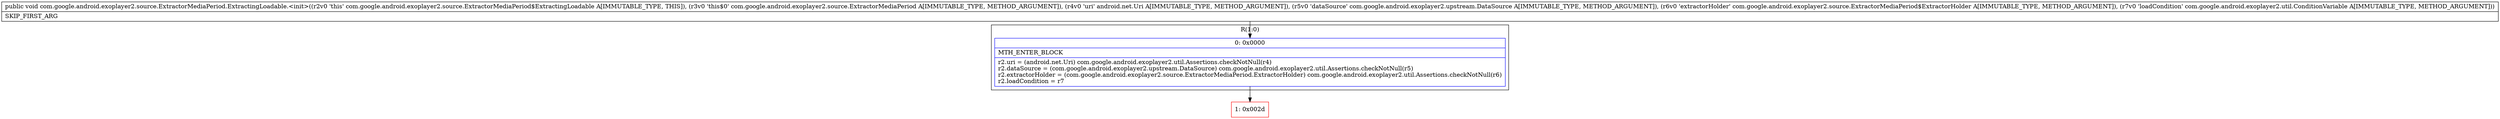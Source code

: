 digraph "CFG forcom.google.android.exoplayer2.source.ExtractorMediaPeriod.ExtractingLoadable.\<init\>(Lcom\/google\/android\/exoplayer2\/source\/ExtractorMediaPeriod;Landroid\/net\/Uri;Lcom\/google\/android\/exoplayer2\/upstream\/DataSource;Lcom\/google\/android\/exoplayer2\/source\/ExtractorMediaPeriod$ExtractorHolder;Lcom\/google\/android\/exoplayer2\/util\/ConditionVariable;)V" {
subgraph cluster_Region_309145249 {
label = "R(1:0)";
node [shape=record,color=blue];
Node_0 [shape=record,label="{0\:\ 0x0000|MTH_ENTER_BLOCK\l|r2.uri = (android.net.Uri) com.google.android.exoplayer2.util.Assertions.checkNotNull(r4)\lr2.dataSource = (com.google.android.exoplayer2.upstream.DataSource) com.google.android.exoplayer2.util.Assertions.checkNotNull(r5)\lr2.extractorHolder = (com.google.android.exoplayer2.source.ExtractorMediaPeriod.ExtractorHolder) com.google.android.exoplayer2.util.Assertions.checkNotNull(r6)\lr2.loadCondition = r7\l}"];
}
Node_1 [shape=record,color=red,label="{1\:\ 0x002d}"];
MethodNode[shape=record,label="{public void com.google.android.exoplayer2.source.ExtractorMediaPeriod.ExtractingLoadable.\<init\>((r2v0 'this' com.google.android.exoplayer2.source.ExtractorMediaPeriod$ExtractingLoadable A[IMMUTABLE_TYPE, THIS]), (r3v0 'this$0' com.google.android.exoplayer2.source.ExtractorMediaPeriod A[IMMUTABLE_TYPE, METHOD_ARGUMENT]), (r4v0 'uri' android.net.Uri A[IMMUTABLE_TYPE, METHOD_ARGUMENT]), (r5v0 'dataSource' com.google.android.exoplayer2.upstream.DataSource A[IMMUTABLE_TYPE, METHOD_ARGUMENT]), (r6v0 'extractorHolder' com.google.android.exoplayer2.source.ExtractorMediaPeriod$ExtractorHolder A[IMMUTABLE_TYPE, METHOD_ARGUMENT]), (r7v0 'loadCondition' com.google.android.exoplayer2.util.ConditionVariable A[IMMUTABLE_TYPE, METHOD_ARGUMENT]))  | SKIP_FIRST_ARG\l}"];
MethodNode -> Node_0;
Node_0 -> Node_1;
}


